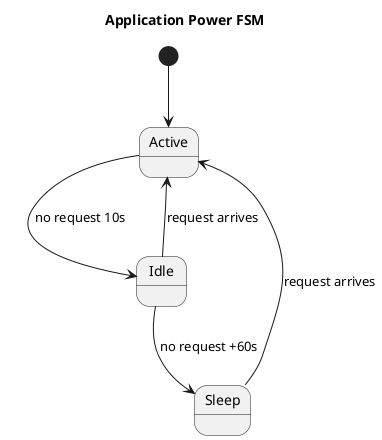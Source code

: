 @startuml
title Application Power FSM

[*] --> Active

state Active
state Idle
state Sleep

Active --> Idle : no request 10s
Idle --> Sleep : no request +60s
Idle --> Active : request arrives
Sleep --> Active : request arrives

@enduml


